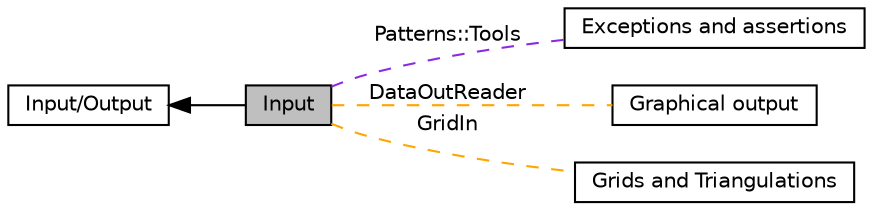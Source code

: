 digraph "Input"
{
  edge [fontname="Helvetica",fontsize="10",labelfontname="Helvetica",labelfontsize="10"];
  node [fontname="Helvetica",fontsize="10",shape=box];
  rankdir=LR;
  Node5 [label="Exceptions and assertions",height=0.2,width=0.4,color="black", fillcolor="white", style="filled",URL="$group__Exceptions.html",tooltip="This module contains classes that are used in the exception mechanism of deal.II."];
  Node2 [label="Input/Output",height=0.2,width=0.4,color="black", fillcolor="white", style="filled",URL="$group__IO.html",tooltip="This module collects the classes used for reading and writing meshes and data. There are two sub-modu..."];
  Node3 [label="Graphical output",height=0.2,width=0.4,color="black", fillcolor="white", style="filled",URL="$group__output.html",tooltip="deal.II generates three types of output: it can write triangulations/meshes in formats understood by ..."];
  Node4 [label="Grids and Triangulations",height=0.2,width=0.4,color="black", fillcolor="white", style="filled",URL="$group__grid.html",tooltip="This module groups functions and classes that have to do with the topology and geometry of meshes...."];
  Node1 [label="Input",height=0.2,width=0.4,color="black", fillcolor="grey75", style="filled", fontcolor="black",tooltip="deal.II can read meshes in a number of different formats. However, all of them are constrained to so-..."];
  Node2->Node1 [shape=plaintext, dir="back", style="solid"];
  Node1->Node3 [shape=plaintext, label="DataOutReader", color="orange", dir="none", style="dashed"];
  Node1->Node4 [shape=plaintext, label="GridIn", color="orange", dir="none", style="dashed"];
  Node1->Node5 [shape=plaintext, label="Patterns::Tools", color="blueviolet", dir="none", style="dashed"];
}
